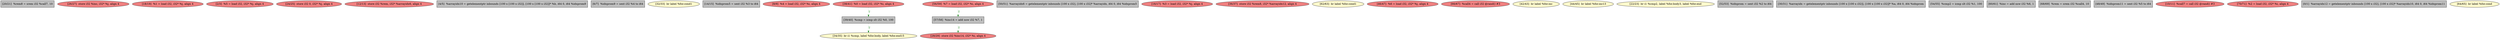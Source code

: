 
digraph G {


node1822 [fillcolor=grey,label="[20/21]  %rem8 = srem i32 %call7, 10",shape=rectangle,style=filled ]
node1825 [fillcolor=lightcoral,label="[26/27]  store i32 %inc, i32* %j, align 4",shape=ellipse,style=filled ]
node1820 [fillcolor=lightcoral,label="[18/19]  %1 = load i32, i32* %j, align 4",shape=ellipse,style=filled ]
node1819 [fillcolor=lightcoral,label="[2/3]  %5 = load i32, i32* %j, align 4",shape=ellipse,style=filled ]
node1823 [fillcolor=lightcoral,label="[24/25]  store i32 0, i32* %j, align 4",shape=ellipse,style=filled ]
node1818 [fillcolor=lightcoral,label="[12/13]  store i32 %rem, i32* %arrayidx6, align 4",shape=ellipse,style=filled ]
node1815 [fillcolor=grey,label="[4/5]  %arrayidx10 = getelementptr inbounds [100 x [100 x i32]], [100 x [100 x i32]]* %b, i64 0, i64 %idxprom9",shape=rectangle,style=filled ]
node1813 [fillcolor=grey,label="[6/7]  %idxprom9 = sext i32 %4 to i64",shape=rectangle,style=filled ]
node1826 [fillcolor=lemonchiffon,label="[32/33]  br label %for.cond1",shape=ellipse,style=filled ]
node1812 [fillcolor=grey,label="[14/15]  %idxprom5 = sext i32 %3 to i64",shape=rectangle,style=filled ]
node1811 [fillcolor=lightcoral,label="[8/9]  %4 = load i32, i32* %i, align 4",shape=ellipse,style=filled ]
node1810 [fillcolor=lemonchiffon,label="[34/35]  br i1 %cmp, label %for.body, label %for.end15",shape=ellipse,style=filled ]
node1809 [fillcolor=lightcoral,label="[56/59]  %7 = load i32, i32* %i, align 4",shape=ellipse,style=filled ]
node1797 [fillcolor=grey,label="[50/51]  %arrayidx6 = getelementptr inbounds [100 x i32], [100 x i32]* %arrayidx, i64 0, i64 %idxprom5",shape=rectangle,style=filled ]
node1824 [fillcolor=lightcoral,label="[28/29]  store i32 %inc14, i32* %i, align 4",shape=ellipse,style=filled ]
node1796 [fillcolor=grey,label="[39/40]  %cmp = icmp slt i32 %0, 100",shape=rectangle,style=filled ]
node1814 [fillcolor=lightcoral,label="[16/17]  %3 = load i32, i32* %j, align 4",shape=ellipse,style=filled ]
node1808 [fillcolor=lightcoral,label="[36/37]  store i32 %rem8, i32* %arrayidx12, align 4",shape=ellipse,style=filled ]
node1806 [fillcolor=lemonchiffon,label="[62/63]  br label %for.cond1",shape=ellipse,style=filled ]
node1794 [fillcolor=lightcoral,label="[46/47]  %6 = load i32, i32* %j, align 4",shape=ellipse,style=filled ]
node1803 [fillcolor=lightcoral,label="[66/67]  %call4 = call i32 @rand() #3",shape=ellipse,style=filled ]
node1792 [fillcolor=lemonchiffon,label="[42/43]  br label %for.inc",shape=ellipse,style=filled ]
node1793 [fillcolor=lemonchiffon,label="[44/45]  br label %for.inc13",shape=ellipse,style=filled ]
node1821 [fillcolor=lemonchiffon,label="[22/23]  br i1 %cmp2, label %for.body3, label %for.end",shape=ellipse,style=filled ]
node1798 [fillcolor=grey,label="[52/53]  %idxprom = sext i32 %2 to i64",shape=rectangle,style=filled ]
node1827 [fillcolor=grey,label="[30/31]  %arrayidx = getelementptr inbounds [100 x [100 x i32]], [100 x [100 x i32]]* %a, i64 0, i64 %idxprom",shape=rectangle,style=filled ]
node1799 [fillcolor=grey,label="[54/55]  %cmp2 = icmp slt i32 %1, 100",shape=rectangle,style=filled ]
node1801 [fillcolor=grey,label="[60/61]  %inc = add nsw i32 %6, 1",shape=rectangle,style=filled ]
node1802 [fillcolor=grey,label="[68/69]  %rem = srem i32 %call4, 10",shape=rectangle,style=filled ]
node1795 [fillcolor=grey,label="[48/49]  %idxprom11 = sext i32 %5 to i64",shape=rectangle,style=filled ]
node1800 [fillcolor=grey,label="[57/58]  %inc14 = add nsw i32 %7, 1",shape=rectangle,style=filled ]
node1807 [fillcolor=lightcoral,label="[38/41]  %0 = load i32, i32* %i, align 4",shape=ellipse,style=filled ]
node1817 [fillcolor=lightcoral,label="[10/11]  %call7 = call i32 @rand() #3",shape=ellipse,style=filled ]
node1804 [fillcolor=lightcoral,label="[70/71]  %2 = load i32, i32* %i, align 4",shape=ellipse,style=filled ]
node1816 [fillcolor=grey,label="[0/1]  %arrayidx12 = getelementptr inbounds [100 x i32], [100 x i32]* %arrayidx10, i64 0, i64 %idxprom11",shape=rectangle,style=filled ]
node1805 [fillcolor=lemonchiffon,label="[64/65]  br label %for.cond",shape=ellipse,style=filled ]

node1807->node1796 [style=dotted,color=forestgreen,label="T",fontcolor=forestgreen ]
node1809->node1800 [style=dotted,color=forestgreen,label="T",fontcolor=forestgreen ]
node1796->node1810 [style=dotted,color=forestgreen,label="T",fontcolor=forestgreen ]
node1800->node1824 [style=dotted,color=forestgreen,label="T",fontcolor=forestgreen ]


}
